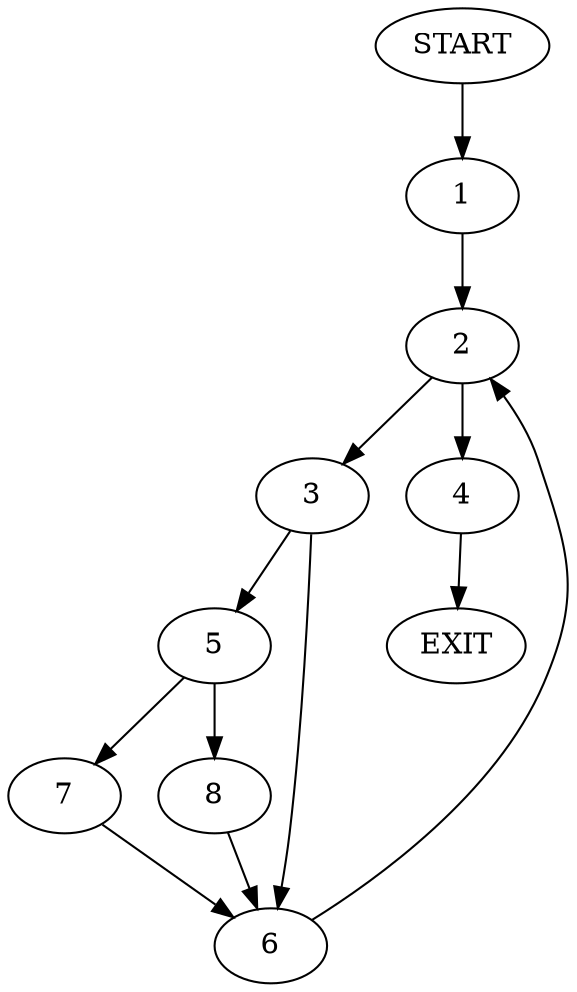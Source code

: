 digraph {
0 [label="START"]
9 [label="EXIT"]
0 -> 1
1 -> 2
2 -> 3
2 -> 4
3 -> 5
3 -> 6
4 -> 9
6 -> 2
5 -> 7
5 -> 8
8 -> 6
7 -> 6
}
